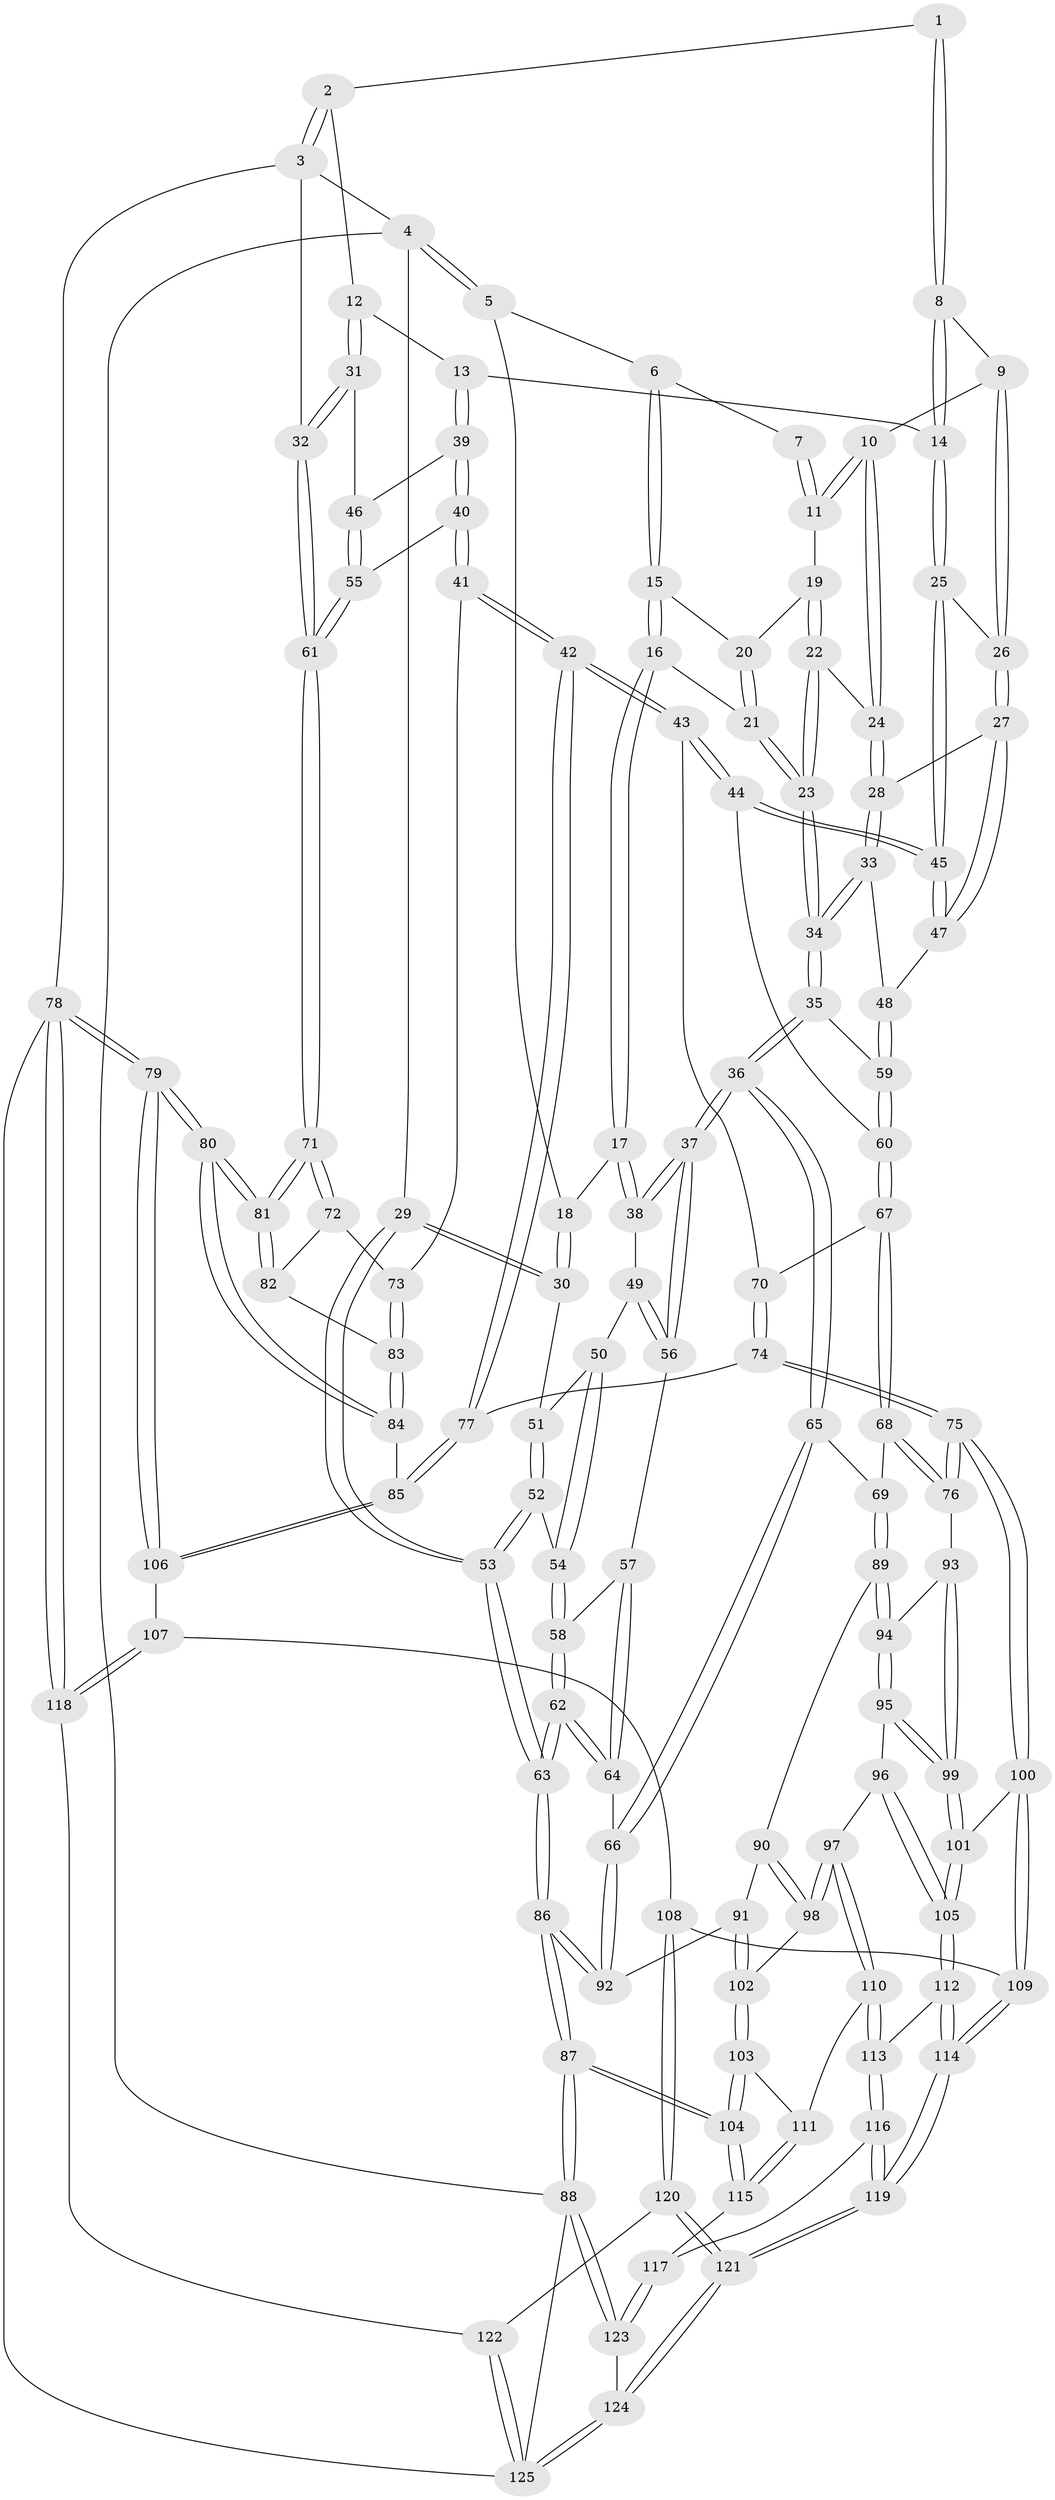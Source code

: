 // coarse degree distribution, {3: 0.24, 4: 0.34, 5: 0.18, 2: 0.06, 6: 0.14, 8: 0.02, 7: 0.02}
// Generated by graph-tools (version 1.1) at 2025/05/03/04/25 22:05:11]
// undirected, 125 vertices, 309 edges
graph export_dot {
graph [start="1"]
  node [color=gray90,style=filled];
  1 [pos="+0.6055626878295454+0"];
  2 [pos="+0.7386514313300615+0"];
  3 [pos="+1+0"];
  4 [pos="+0+0"];
  5 [pos="+0.2112447886434173+0"];
  6 [pos="+0.3463185823852135+0"];
  7 [pos="+0.48877053598424425+0"];
  8 [pos="+0.5880925946969396+0"];
  9 [pos="+0.573100925003625+0.05521523435722433"];
  10 [pos="+0.5287025731522512+0.06658442492221046"];
  11 [pos="+0.49659664678549437+0.016838969337058158"];
  12 [pos="+0.7457819731332954+0.030665494986859856"];
  13 [pos="+0.7426448911754092+0.07099587260914482"];
  14 [pos="+0.6931459721571954+0.0924464584581678"];
  15 [pos="+0.3512576256799232+0"];
  16 [pos="+0.3359161376879117+0.048846876908791706"];
  17 [pos="+0.2541256440203863+0.12046723040063413"];
  18 [pos="+0.19807835315243325+0.051609842734488764"];
  19 [pos="+0.45097545038355136+0.0399554392663521"];
  20 [pos="+0.4052948558404985+0"];
  21 [pos="+0.413376322301305+0.10159943800054907"];
  22 [pos="+0.44329630922392627+0.0966526386101738"];
  23 [pos="+0.4212717923218117+0.10935066054472548"];
  24 [pos="+0.5023716334785521+0.09351524369016562"];
  25 [pos="+0.6675938183484708+0.1062568723632685"];
  26 [pos="+0.6095783895101176+0.08895493577248968"];
  27 [pos="+0.5528198296175786+0.1578667667702283"];
  28 [pos="+0.519017338568676+0.12915449667777806"];
  29 [pos="+0+0"];
  30 [pos="+0.05434847697848106+0.10754504670747383"];
  31 [pos="+1+0.01761169533203934"];
  32 [pos="+1+0"];
  33 [pos="+0.4678046437054306+0.1934491640003002"];
  34 [pos="+0.3948421032607325+0.21505099140582204"];
  35 [pos="+0.3702830346097397+0.25042780274579796"];
  36 [pos="+0.3374018344948492+0.26896376408522293"];
  37 [pos="+0.3366159201677797+0.2681674412370561"];
  38 [pos="+0.2553585998076866+0.14033117139917692"];
  39 [pos="+0.752338378772302+0.08054031331112413"];
  40 [pos="+0.8239915546022918+0.2693636104201546"];
  41 [pos="+0.8089751807718855+0.29702787249581125"];
  42 [pos="+0.8032479502205496+0.300348869334598"];
  43 [pos="+0.776145153159886+0.2950513722480112"];
  44 [pos="+0.6735414519970752+0.2445709419503716"];
  45 [pos="+0.64648163888601+0.18887664045758512"];
  46 [pos="+0.9996357226251109+0.08320616604251144"];
  47 [pos="+0.5594084802943735+0.19248649644509047"];
  48 [pos="+0.5571060537353463+0.19551816128606414"];
  49 [pos="+0.12877760460172813+0.1825687143120081"];
  50 [pos="+0.06457515715603974+0.12504412301546952"];
  51 [pos="+0.06148923375087663+0.12158184189508003"];
  52 [pos="+0.005107797390643442+0.27183955957285766"];
  53 [pos="+0+0.3198578343432275"];
  54 [pos="+0.06068334453978525+0.28095654591741104"];
  55 [pos="+0.8583370952359459+0.24876946716011608"];
  56 [pos="+0.13317258686522895+0.2355832720163872"];
  57 [pos="+0.10445586922445284+0.290500669725737"];
  58 [pos="+0.08750997131726375+0.290414892036441"];
  59 [pos="+0.5466743954692193+0.29705474478227106"];
  60 [pos="+0.5572336606601912+0.3087709131484851"];
  61 [pos="+1+0.34133425355395264"];
  62 [pos="+0+0.5005541326582597"];
  63 [pos="+0+0.58405901983478"];
  64 [pos="+0.19348179193024753+0.40537581794991195"];
  65 [pos="+0.3158459038644068+0.3667319427605016"];
  66 [pos="+0.21956341237606466+0.4097792195466682"];
  67 [pos="+0.5615598097030692+0.3343529396364193"];
  68 [pos="+0.5222895354809429+0.41802811767196635"];
  69 [pos="+0.35862699998822317+0.40929694101325165"];
  70 [pos="+0.6270309445398914+0.35934994210156207"];
  71 [pos="+1+0.37505849223373333"];
  72 [pos="+0.8807203934658366+0.35071626591608007"];
  73 [pos="+0.8695955560199079+0.34460935905253165"];
  74 [pos="+0.6990211497456139+0.5316396915395831"];
  75 [pos="+0.6984124573584498+0.531941064131051"];
  76 [pos="+0.5756143057331838+0.5063785006766313"];
  77 [pos="+0.7294480022060734+0.524122719875869"];
  78 [pos="+1+0.8925111309069451"];
  79 [pos="+1+0.5707937103261786"];
  80 [pos="+1+0.5480725695954588"];
  81 [pos="+1+0.5230616514155528"];
  82 [pos="+0.939913056845969+0.4400705166342532"];
  83 [pos="+0.8828650084770275+0.48501776955924986"];
  84 [pos="+0.8625805753750861+0.5168085607768963"];
  85 [pos="+0.7907247084362536+0.5541173856933362"];
  86 [pos="+0+0.6643582822974966"];
  87 [pos="+0+1"];
  88 [pos="+0+1"];
  89 [pos="+0.37971748670587424+0.5034368392503956"];
  90 [pos="+0.3571666709498316+0.5274129865073276"];
  91 [pos="+0.2327415303568866+0.576198380388541"];
  92 [pos="+0.21446238430672926+0.5437496511831175"];
  93 [pos="+0.5548553915013736+0.5223718735118043"];
  94 [pos="+0.3968913862795457+0.521524850846224"];
  95 [pos="+0.41103811711264104+0.5630534017633977"];
  96 [pos="+0.3874967928824987+0.6232670854093568"];
  97 [pos="+0.3504780279685164+0.645556334861025"];
  98 [pos="+0.3194976919937306+0.617755133398497"];
  99 [pos="+0.49719508451962435+0.6179441914954483"];
  100 [pos="+0.6584687275485595+0.6398508995130382"];
  101 [pos="+0.4991631181222365+0.667002967380001"];
  102 [pos="+0.23961037171501878+0.6086516329563433"];
  103 [pos="+0.23610771953061382+0.6168525826915445"];
  104 [pos="+0+0.9564413858151529"];
  105 [pos="+0.4894623714023133+0.6862039526865665"];
  106 [pos="+0.8740097164805987+0.6776402155892879"];
  107 [pos="+0.8560133172015877+0.7388182696515573"];
  108 [pos="+0.7959538666213127+0.7838842491345792"];
  109 [pos="+0.6664857352696274+0.7276755079542554"];
  110 [pos="+0.3499371195466108+0.7132819397815254"];
  111 [pos="+0.29449011660452423+0.7333886901530247"];
  112 [pos="+0.47626285238479693+0.7560160814092292"];
  113 [pos="+0.4583899214224856+0.7638411743318768"];
  114 [pos="+0.578230757364428+0.8041823654714223"];
  115 [pos="+0.2448673874312342+0.792121671597685"];
  116 [pos="+0.4006980185991537+0.8627834268892669"];
  117 [pos="+0.39664722218782256+0.8649781968419563"];
  118 [pos="+0.9923213289787031+0.8593084946729395"];
  119 [pos="+0.654614887848949+1"];
  120 [pos="+0.7625437373956132+0.9368344435192621"];
  121 [pos="+0.6675447050967354+1"];
  122 [pos="+0.9466145560541556+0.8952844733210997"];
  123 [pos="+0.1911329818048945+1"];
  124 [pos="+0.6674361964891515+1"];
  125 [pos="+0.8655290426622436+1"];
  1 -- 2;
  1 -- 8;
  1 -- 8;
  2 -- 3;
  2 -- 3;
  2 -- 12;
  3 -- 4;
  3 -- 32;
  3 -- 78;
  4 -- 5;
  4 -- 5;
  4 -- 29;
  4 -- 88;
  5 -- 6;
  5 -- 18;
  6 -- 7;
  6 -- 15;
  6 -- 15;
  7 -- 11;
  7 -- 11;
  8 -- 9;
  8 -- 14;
  8 -- 14;
  9 -- 10;
  9 -- 26;
  9 -- 26;
  10 -- 11;
  10 -- 11;
  10 -- 24;
  10 -- 24;
  11 -- 19;
  12 -- 13;
  12 -- 31;
  12 -- 31;
  13 -- 14;
  13 -- 39;
  13 -- 39;
  14 -- 25;
  14 -- 25;
  15 -- 16;
  15 -- 16;
  15 -- 20;
  16 -- 17;
  16 -- 17;
  16 -- 21;
  17 -- 18;
  17 -- 38;
  17 -- 38;
  18 -- 30;
  18 -- 30;
  19 -- 20;
  19 -- 22;
  19 -- 22;
  20 -- 21;
  20 -- 21;
  21 -- 23;
  21 -- 23;
  22 -- 23;
  22 -- 23;
  22 -- 24;
  23 -- 34;
  23 -- 34;
  24 -- 28;
  24 -- 28;
  25 -- 26;
  25 -- 45;
  25 -- 45;
  26 -- 27;
  26 -- 27;
  27 -- 28;
  27 -- 47;
  27 -- 47;
  28 -- 33;
  28 -- 33;
  29 -- 30;
  29 -- 30;
  29 -- 53;
  29 -- 53;
  30 -- 51;
  31 -- 32;
  31 -- 32;
  31 -- 46;
  32 -- 61;
  32 -- 61;
  33 -- 34;
  33 -- 34;
  33 -- 48;
  34 -- 35;
  34 -- 35;
  35 -- 36;
  35 -- 36;
  35 -- 59;
  36 -- 37;
  36 -- 37;
  36 -- 65;
  36 -- 65;
  37 -- 38;
  37 -- 38;
  37 -- 56;
  37 -- 56;
  38 -- 49;
  39 -- 40;
  39 -- 40;
  39 -- 46;
  40 -- 41;
  40 -- 41;
  40 -- 55;
  41 -- 42;
  41 -- 42;
  41 -- 73;
  42 -- 43;
  42 -- 43;
  42 -- 77;
  42 -- 77;
  43 -- 44;
  43 -- 44;
  43 -- 70;
  44 -- 45;
  44 -- 45;
  44 -- 60;
  45 -- 47;
  45 -- 47;
  46 -- 55;
  46 -- 55;
  47 -- 48;
  48 -- 59;
  48 -- 59;
  49 -- 50;
  49 -- 56;
  49 -- 56;
  50 -- 51;
  50 -- 54;
  50 -- 54;
  51 -- 52;
  51 -- 52;
  52 -- 53;
  52 -- 53;
  52 -- 54;
  53 -- 63;
  53 -- 63;
  54 -- 58;
  54 -- 58;
  55 -- 61;
  55 -- 61;
  56 -- 57;
  57 -- 58;
  57 -- 64;
  57 -- 64;
  58 -- 62;
  58 -- 62;
  59 -- 60;
  59 -- 60;
  60 -- 67;
  60 -- 67;
  61 -- 71;
  61 -- 71;
  62 -- 63;
  62 -- 63;
  62 -- 64;
  62 -- 64;
  63 -- 86;
  63 -- 86;
  64 -- 66;
  65 -- 66;
  65 -- 66;
  65 -- 69;
  66 -- 92;
  66 -- 92;
  67 -- 68;
  67 -- 68;
  67 -- 70;
  68 -- 69;
  68 -- 76;
  68 -- 76;
  69 -- 89;
  69 -- 89;
  70 -- 74;
  70 -- 74;
  71 -- 72;
  71 -- 72;
  71 -- 81;
  71 -- 81;
  72 -- 73;
  72 -- 82;
  73 -- 83;
  73 -- 83;
  74 -- 75;
  74 -- 75;
  74 -- 77;
  75 -- 76;
  75 -- 76;
  75 -- 100;
  75 -- 100;
  76 -- 93;
  77 -- 85;
  77 -- 85;
  78 -- 79;
  78 -- 79;
  78 -- 118;
  78 -- 118;
  78 -- 125;
  79 -- 80;
  79 -- 80;
  79 -- 106;
  79 -- 106;
  80 -- 81;
  80 -- 81;
  80 -- 84;
  80 -- 84;
  81 -- 82;
  81 -- 82;
  82 -- 83;
  83 -- 84;
  83 -- 84;
  84 -- 85;
  85 -- 106;
  85 -- 106;
  86 -- 87;
  86 -- 87;
  86 -- 92;
  86 -- 92;
  87 -- 88;
  87 -- 88;
  87 -- 104;
  87 -- 104;
  88 -- 123;
  88 -- 123;
  88 -- 125;
  89 -- 90;
  89 -- 94;
  89 -- 94;
  90 -- 91;
  90 -- 98;
  90 -- 98;
  91 -- 92;
  91 -- 102;
  91 -- 102;
  93 -- 94;
  93 -- 99;
  93 -- 99;
  94 -- 95;
  94 -- 95;
  95 -- 96;
  95 -- 99;
  95 -- 99;
  96 -- 97;
  96 -- 105;
  96 -- 105;
  97 -- 98;
  97 -- 98;
  97 -- 110;
  97 -- 110;
  98 -- 102;
  99 -- 101;
  99 -- 101;
  100 -- 101;
  100 -- 109;
  100 -- 109;
  101 -- 105;
  101 -- 105;
  102 -- 103;
  102 -- 103;
  103 -- 104;
  103 -- 104;
  103 -- 111;
  104 -- 115;
  104 -- 115;
  105 -- 112;
  105 -- 112;
  106 -- 107;
  107 -- 108;
  107 -- 118;
  107 -- 118;
  108 -- 109;
  108 -- 120;
  108 -- 120;
  109 -- 114;
  109 -- 114;
  110 -- 111;
  110 -- 113;
  110 -- 113;
  111 -- 115;
  111 -- 115;
  112 -- 113;
  112 -- 114;
  112 -- 114;
  113 -- 116;
  113 -- 116;
  114 -- 119;
  114 -- 119;
  115 -- 117;
  116 -- 117;
  116 -- 119;
  116 -- 119;
  117 -- 123;
  117 -- 123;
  118 -- 122;
  119 -- 121;
  119 -- 121;
  120 -- 121;
  120 -- 121;
  120 -- 122;
  121 -- 124;
  121 -- 124;
  122 -- 125;
  122 -- 125;
  123 -- 124;
  124 -- 125;
  124 -- 125;
}

